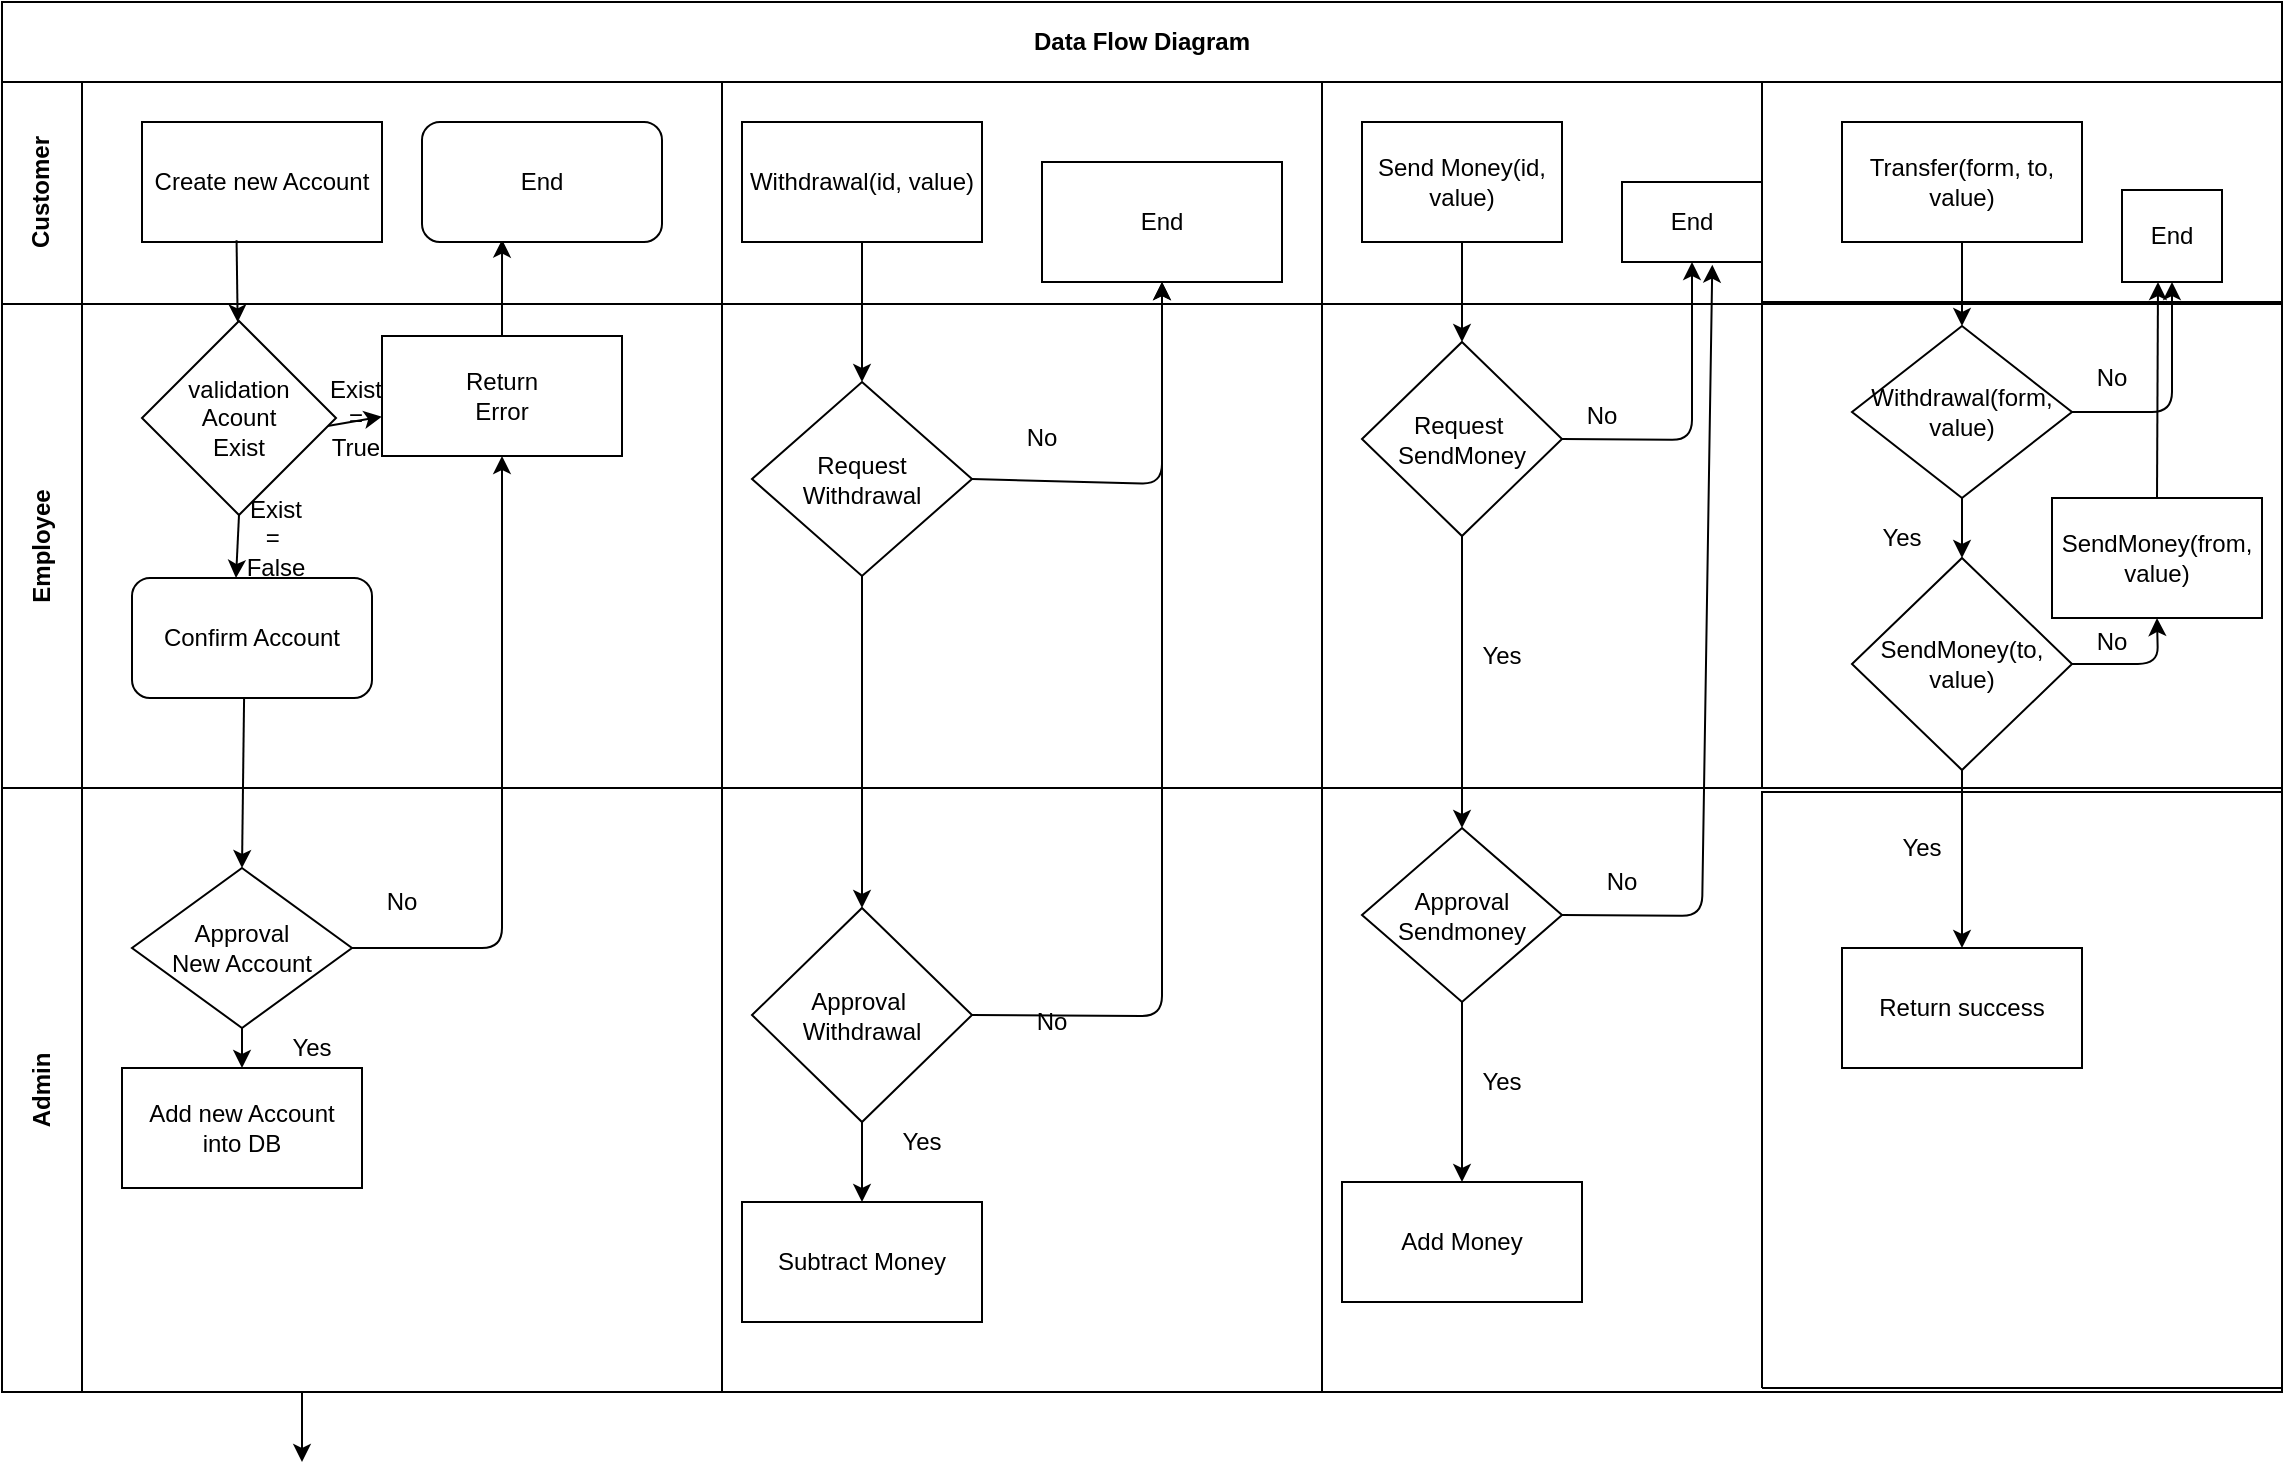 <mxfile version="13.7.9" type="device"><diagram id="kgpKYQtTHZ0yAKxKKP6v" name="Page-1"><mxGraphModel dx="1603" dy="1053" grid="1" gridSize="10" guides="1" tooltips="1" connect="1" arrows="1" fold="1" page="1" pageScale="1" pageWidth="850" pageHeight="1100" math="0" shadow="0"><root><mxCell id="0"/><mxCell id="1" parent="0"/><mxCell id="hK99xcUvFKVp6IGDmYnQ-59" value="" style="endArrow=classic;html=1;" parent="1" edge="1"><mxGeometry width="50" height="50" relative="1" as="geometry"><mxPoint x="180" y="1400" as="sourcePoint"/><mxPoint x="180" y="1440" as="targetPoint"/></mxGeometry></mxCell><mxCell id="IByXmJMYin4UB-2V6X1B-102" value="" style="swimlane;connectable=0;startSize=0;html=1;whiteSpace=wrap;collapsible=0;recursiveResize=0;expand=0;pointerEvents=0;" vertex="1" parent="1"><mxGeometry x="910" y="720" width="260" height="140" as="geometry"/></mxCell><mxCell id="IByXmJMYin4UB-2V6X1B-103" value="" style="swimlane;connectable=0;startSize=0;html=1;whiteSpace=wrap;collapsible=0;recursiveResize=0;expand=0;pointerEvents=0;" vertex="1" parent="IByXmJMYin4UB-2V6X1B-102"><mxGeometry y="140" width="260" height="250" as="geometry"/></mxCell><mxCell id="IByXmJMYin4UB-2V6X1B-126" value="SendMoney(to, value)" style="rhombus;whiteSpace=wrap;html=1;" vertex="1" parent="IByXmJMYin4UB-2V6X1B-103"><mxGeometry x="45" y="128" width="110" height="106" as="geometry"/></mxCell><mxCell id="IByXmJMYin4UB-2V6X1B-147" value="No" style="text;html=1;strokeColor=none;fillColor=none;align=center;verticalAlign=middle;whiteSpace=wrap;rounded=0;" vertex="1" parent="IByXmJMYin4UB-2V6X1B-103"><mxGeometry x="155" y="28" width="40" height="20" as="geometry"/></mxCell><mxCell id="IByXmJMYin4UB-2V6X1B-148" value="No" style="text;html=1;strokeColor=none;fillColor=none;align=center;verticalAlign=middle;whiteSpace=wrap;rounded=0;" vertex="1" parent="IByXmJMYin4UB-2V6X1B-103"><mxGeometry x="155" y="160" width="40" height="20" as="geometry"/></mxCell><mxCell id="IByXmJMYin4UB-2V6X1B-149" value="Yes" style="text;html=1;strokeColor=none;fillColor=none;align=center;verticalAlign=middle;whiteSpace=wrap;rounded=0;" vertex="1" parent="IByXmJMYin4UB-2V6X1B-103"><mxGeometry x="50" y="108" width="40" height="20" as="geometry"/></mxCell><mxCell id="IByXmJMYin4UB-2V6X1B-124" value="End" style="rounded=0;whiteSpace=wrap;html=1;" vertex="1" parent="IByXmJMYin4UB-2V6X1B-102"><mxGeometry x="180" y="84" width="50" height="46" as="geometry"/></mxCell><mxCell id="IByXmJMYin4UB-2V6X1B-118" value="No" style="text;html=1;strokeColor=none;fillColor=none;align=center;verticalAlign=middle;whiteSpace=wrap;rounded=0;" vertex="1" parent="1"><mxGeometry x="800" y="1170" width="40" height="20" as="geometry"/></mxCell><mxCell id="IByXmJMYin4UB-2V6X1B-139" value="" style="endArrow=classic;html=1;exitX=0;exitY=0.75;exitDx=0;exitDy=0;" edge="1" parent="1" source="hK99xcUvFKVp6IGDmYnQ-51"><mxGeometry width="50" height="50" relative="1" as="geometry"><mxPoint x="220" y="1000" as="sourcePoint"/><mxPoint x="250" y="910" as="targetPoint"/></mxGeometry></mxCell><mxCell id="hK99xcUvFKVp6IGDmYnQ-51" value="Return&lt;br&gt;Error" style="rounded=0;whiteSpace=wrap;html=1;" parent="1" vertex="1"><mxGeometry x="220" y="877" width="120" height="60" as="geometry"/></mxCell><mxCell id="hK99xcUvFKVp6IGDmYnQ-53" value="" style="endArrow=classic;html=1;exitX=0.5;exitY=0;exitDx=0;exitDy=0;entryX=0.334;entryY=0.98;entryDx=0;entryDy=0;entryPerimeter=0;" parent="1" source="hK99xcUvFKVp6IGDmYnQ-51" target="hK99xcUvFKVp6IGDmYnQ-52" edge="1"><mxGeometry width="50" height="50" relative="1" as="geometry"><mxPoint x="340" y="900" as="sourcePoint"/><mxPoint x="390" y="850" as="targetPoint"/><Array as="points"><mxPoint x="280" y="840"/></Array></mxGeometry></mxCell><mxCell id="IByXmJMYin4UB-2V6X1B-141" value="" style="endArrow=classic;html=1;exitX=0;exitY=0.75;exitDx=0;exitDy=0;" edge="1" parent="1" source="hK99xcUvFKVp6IGDmYnQ-54" target="hK99xcUvFKVp6IGDmYnQ-51"><mxGeometry width="50" height="50" relative="1" as="geometry"><mxPoint x="167" y="902" as="sourcePoint"/><mxPoint x="250" y="910" as="targetPoint"/></mxGeometry></mxCell><mxCell id="hK99xcUvFKVp6IGDmYnQ-18" value="Data Flow Diagram" style="shape=table;childLayout=tableLayout;rowLines=0;columnLines=0;startSize=40;html=1;whiteSpace=wrap;collapsible=0;recursiveResize=0;expand=0;pointerEvents=0;fontStyle=1;align=center;" parent="1" vertex="1"><mxGeometry x="30" y="710" width="1140" height="695" as="geometry"/></mxCell><mxCell id="hK99xcUvFKVp6IGDmYnQ-23" value="Customer" style="swimlane;horizontal=0;points=[[0,0.5],[1,0.5]];portConstraint=eastwest;startSize=40;html=1;whiteSpace=wrap;collapsible=0;recursiveResize=0;expand=0;pointerEvents=0;" parent="hK99xcUvFKVp6IGDmYnQ-18" vertex="1"><mxGeometry y="40" width="1140" height="111" as="geometry"/></mxCell><mxCell id="hK99xcUvFKVp6IGDmYnQ-24" value="" style="swimlane;connectable=0;startSize=0;html=1;whiteSpace=wrap;collapsible=0;recursiveResize=0;expand=0;pointerEvents=0;" parent="hK99xcUvFKVp6IGDmYnQ-23" vertex="1"><mxGeometry x="40" width="320" height="111" as="geometry"/></mxCell><mxCell id="hK99xcUvFKVp6IGDmYnQ-52" value="End" style="rounded=1;whiteSpace=wrap;html=1;" parent="hK99xcUvFKVp6IGDmYnQ-24" vertex="1"><mxGeometry x="170" y="20" width="120" height="60" as="geometry"/></mxCell><mxCell id="hK99xcUvFKVp6IGDmYnQ-44" value="Create new Account" style="rounded=0;whiteSpace=wrap;html=1;" parent="hK99xcUvFKVp6IGDmYnQ-24" vertex="1"><mxGeometry x="30" y="20" width="120" height="60" as="geometry"/></mxCell><mxCell id="hK99xcUvFKVp6IGDmYnQ-25" value="" style="swimlane;connectable=0;startSize=0;html=1;whiteSpace=wrap;collapsible=0;recursiveResize=0;expand=0;pointerEvents=0;" parent="hK99xcUvFKVp6IGDmYnQ-23" vertex="1"><mxGeometry x="360" width="300" height="111" as="geometry"/></mxCell><mxCell id="IByXmJMYin4UB-2V6X1B-2" value="End" style="rounded=0;whiteSpace=wrap;html=1;" vertex="1" parent="hK99xcUvFKVp6IGDmYnQ-25"><mxGeometry x="160" y="40" width="120" height="60" as="geometry"/></mxCell><mxCell id="_vErMAcSnIUSwxJVsm_N-2" value="Withdrawal(id, value)" style="rounded=0;whiteSpace=wrap;html=1;" parent="hK99xcUvFKVp6IGDmYnQ-25" vertex="1"><mxGeometry x="10" y="20" width="120" height="60" as="geometry"/></mxCell><mxCell id="hK99xcUvFKVp6IGDmYnQ-26" value="" style="swimlane;connectable=0;startSize=0;html=1;whiteSpace=wrap;collapsible=0;recursiveResize=0;expand=0;pointerEvents=0;" parent="hK99xcUvFKVp6IGDmYnQ-23" vertex="1"><mxGeometry x="660" width="480" height="111" as="geometry"/></mxCell><mxCell id="IByXmJMYin4UB-2V6X1B-123" value="Transfer(form, to, value)" style="rounded=0;whiteSpace=wrap;html=1;" vertex="1" parent="hK99xcUvFKVp6IGDmYnQ-26"><mxGeometry x="260" y="20" width="120" height="60" as="geometry"/></mxCell><mxCell id="IByXmJMYin4UB-2V6X1B-108" value="Send Money(id, value)" style="rounded=0;whiteSpace=wrap;html=1;" vertex="1" parent="hK99xcUvFKVp6IGDmYnQ-26"><mxGeometry x="20" y="20" width="100" height="60" as="geometry"/></mxCell><mxCell id="IByXmJMYin4UB-2V6X1B-112" value="End" style="rounded=0;whiteSpace=wrap;html=1;" vertex="1" parent="hK99xcUvFKVp6IGDmYnQ-26"><mxGeometry x="150" y="50" width="70" height="40" as="geometry"/></mxCell><mxCell id="hK99xcUvFKVp6IGDmYnQ-27" value="Employee" style="swimlane;horizontal=0;points=[[0,0.5],[1,0.5]];portConstraint=eastwest;startSize=40;html=1;whiteSpace=wrap;collapsible=0;recursiveResize=0;expand=0;pointerEvents=0;" parent="hK99xcUvFKVp6IGDmYnQ-18" vertex="1"><mxGeometry y="151" width="1140" height="242" as="geometry"/></mxCell><mxCell id="hK99xcUvFKVp6IGDmYnQ-28" value="" style="swimlane;connectable=0;startSize=0;html=1;whiteSpace=wrap;collapsible=0;recursiveResize=0;expand=0;pointerEvents=0;" parent="hK99xcUvFKVp6IGDmYnQ-27" vertex="1"><mxGeometry x="40" width="320" height="242" as="geometry"/></mxCell><mxCell id="hK99xcUvFKVp6IGDmYnQ-47" value="validation&lt;br&gt;Acount&lt;br&gt;Exist" style="rhombus;whiteSpace=wrap;html=1;" parent="hK99xcUvFKVp6IGDmYnQ-28" vertex="1"><mxGeometry x="30" y="8.5" width="97" height="97" as="geometry"/></mxCell><mxCell id="hK99xcUvFKVp6IGDmYnQ-54" value="Exist&lt;br&gt;=&lt;br&gt;True" style="text;html=1;strokeColor=none;fillColor=none;align=center;verticalAlign=middle;whiteSpace=wrap;rounded=0;" parent="hK99xcUvFKVp6IGDmYnQ-28" vertex="1"><mxGeometry x="117" y="47" width="40" height="20" as="geometry"/></mxCell><mxCell id="hK99xcUvFKVp6IGDmYnQ-48" value="" style="endArrow=classic;html=1;exitX=0.5;exitY=1;exitDx=0;exitDy=0;" parent="hK99xcUvFKVp6IGDmYnQ-28" source="hK99xcUvFKVp6IGDmYnQ-47" edge="1"><mxGeometry width="50" height="50" relative="1" as="geometry"><mxPoint x="290" y="57" as="sourcePoint"/><mxPoint x="77" y="137.0" as="targetPoint"/></mxGeometry></mxCell><mxCell id="hK99xcUvFKVp6IGDmYnQ-55" value="Exist =&amp;nbsp; False" style="text;html=1;strokeColor=none;fillColor=none;align=center;verticalAlign=middle;whiteSpace=wrap;rounded=0;" parent="hK99xcUvFKVp6IGDmYnQ-28" vertex="1"><mxGeometry x="77" y="107" width="40" height="20" as="geometry"/></mxCell><mxCell id="hK99xcUvFKVp6IGDmYnQ-56" value="Confirm Account" style="rounded=1;whiteSpace=wrap;html=1;" parent="hK99xcUvFKVp6IGDmYnQ-28" vertex="1"><mxGeometry x="25" y="137" width="120" height="60" as="geometry"/></mxCell><mxCell id="hK99xcUvFKVp6IGDmYnQ-29" value="" style="swimlane;connectable=0;startSize=0;html=1;whiteSpace=wrap;collapsible=0;recursiveResize=0;expand=0;pointerEvents=0;" parent="hK99xcUvFKVp6IGDmYnQ-27" vertex="1"><mxGeometry x="360" width="300" height="242" as="geometry"/></mxCell><mxCell id="IByXmJMYin4UB-2V6X1B-58" value="No" style="text;html=1;strokeColor=none;fillColor=none;align=center;verticalAlign=middle;whiteSpace=wrap;rounded=0;" vertex="1" parent="hK99xcUvFKVp6IGDmYnQ-29"><mxGeometry x="140" y="57" width="40" height="20" as="geometry"/></mxCell><mxCell id="IByXmJMYin4UB-2V6X1B-10" value="Request&lt;br&gt;Withdrawal" style="rhombus;whiteSpace=wrap;html=1;" vertex="1" parent="hK99xcUvFKVp6IGDmYnQ-29"><mxGeometry x="15" y="39" width="110" height="97" as="geometry"/></mxCell><mxCell id="hK99xcUvFKVp6IGDmYnQ-30" value="" style="swimlane;connectable=0;startSize=0;html=1;whiteSpace=wrap;collapsible=0;recursiveResize=0;expand=0;pointerEvents=0;" parent="hK99xcUvFKVp6IGDmYnQ-27" vertex="1"><mxGeometry x="660" width="480" height="242" as="geometry"/></mxCell><mxCell id="IByXmJMYin4UB-2V6X1B-109" value="Request&amp;nbsp;&lt;br&gt;SendMoney" style="rhombus;whiteSpace=wrap;html=1;" vertex="1" parent="hK99xcUvFKVp6IGDmYnQ-30"><mxGeometry x="20" y="19" width="100" height="97" as="geometry"/></mxCell><mxCell id="IByXmJMYin4UB-2V6X1B-125" value="Withdrawal(form, value)" style="rhombus;whiteSpace=wrap;html=1;" vertex="1" parent="hK99xcUvFKVp6IGDmYnQ-30"><mxGeometry x="265" y="11" width="110" height="86" as="geometry"/></mxCell><mxCell id="IByXmJMYin4UB-2V6X1B-119" value="No" style="text;html=1;strokeColor=none;fillColor=none;align=center;verticalAlign=middle;whiteSpace=wrap;rounded=0;" vertex="1" parent="hK99xcUvFKVp6IGDmYnQ-30"><mxGeometry x="120" y="46" width="40" height="20" as="geometry"/></mxCell><mxCell id="IByXmJMYin4UB-2V6X1B-135" value="SendMoney(from, value)" style="rounded=0;whiteSpace=wrap;html=1;" vertex="1" parent="hK99xcUvFKVp6IGDmYnQ-30"><mxGeometry x="365" y="97" width="105" height="60" as="geometry"/></mxCell><mxCell id="IByXmJMYin4UB-2V6X1B-120" value="Yes" style="text;html=1;strokeColor=none;fillColor=none;align=center;verticalAlign=middle;whiteSpace=wrap;rounded=0;" vertex="1" parent="hK99xcUvFKVp6IGDmYnQ-30"><mxGeometry x="70" y="166" width="40" height="20" as="geometry"/></mxCell><mxCell id="hK99xcUvFKVp6IGDmYnQ-19" value="Admin" style="swimlane;horizontal=0;points=[[0,0.5],[1,0.5]];portConstraint=eastwest;startSize=40;html=1;whiteSpace=wrap;collapsible=0;recursiveResize=0;expand=0;pointerEvents=0;fontStyle=1" parent="hK99xcUvFKVp6IGDmYnQ-18" vertex="1"><mxGeometry y="393" width="1140" height="302" as="geometry"/></mxCell><mxCell id="hK99xcUvFKVp6IGDmYnQ-20" value="" style="swimlane;connectable=0;startSize=403;html=1;whiteSpace=wrap;collapsible=0;recursiveResize=0;expand=0;pointerEvents=0;" parent="hK99xcUvFKVp6IGDmYnQ-19" vertex="1"><mxGeometry x="40" width="320" height="302" as="geometry"/></mxCell><mxCell id="hK99xcUvFKVp6IGDmYnQ-60" value="No" style="text;html=1;strokeColor=none;fillColor=none;align=center;verticalAlign=middle;whiteSpace=wrap;rounded=0;" parent="hK99xcUvFKVp6IGDmYnQ-20" vertex="1"><mxGeometry x="140" y="47" width="40" height="20" as="geometry"/></mxCell><mxCell id="hK99xcUvFKVp6IGDmYnQ-58" value="Approval&lt;br&gt;New Account" style="rhombus;whiteSpace=wrap;html=1;" parent="hK99xcUvFKVp6IGDmYnQ-20" vertex="1"><mxGeometry x="25" y="40" width="110" height="80" as="geometry"/></mxCell><mxCell id="_vErMAcSnIUSwxJVsm_N-1" value="Yes" style="text;html=1;strokeColor=none;fillColor=none;align=center;verticalAlign=middle;whiteSpace=wrap;rounded=0;" parent="hK99xcUvFKVp6IGDmYnQ-20" vertex="1"><mxGeometry x="95" y="120" width="40" height="20" as="geometry"/></mxCell><mxCell id="hK99xcUvFKVp6IGDmYnQ-64" value="Add new Account &lt;br&gt;into DB" style="rounded=0;whiteSpace=wrap;html=1;" parent="hK99xcUvFKVp6IGDmYnQ-20" vertex="1"><mxGeometry x="20" y="140" width="120" height="60" as="geometry"/></mxCell><mxCell id="IByXmJMYin4UB-2V6X1B-4" value="" style="endArrow=classic;html=1;exitX=0.5;exitY=1;exitDx=0;exitDy=0;" edge="1" parent="hK99xcUvFKVp6IGDmYnQ-20" source="hK99xcUvFKVp6IGDmYnQ-58" target="hK99xcUvFKVp6IGDmYnQ-64"><mxGeometry width="50" height="50" relative="1" as="geometry"><mxPoint x="150" y="-110" as="sourcePoint"/><mxPoint x="200" y="-160" as="targetPoint"/></mxGeometry></mxCell><mxCell id="hK99xcUvFKVp6IGDmYnQ-21" value="" style="swimlane;connectable=0;startSize=371;html=1;whiteSpace=wrap;collapsible=0;recursiveResize=0;expand=0;pointerEvents=0;" parent="hK99xcUvFKVp6IGDmYnQ-19" vertex="1"><mxGeometry x="360" width="300" height="302" as="geometry"/></mxCell><mxCell id="IByXmJMYin4UB-2V6X1B-12" value="Approval&amp;nbsp;&lt;br&gt;Withdrawal" style="rhombus;whiteSpace=wrap;html=1;" vertex="1" parent="hK99xcUvFKVp6IGDmYnQ-21"><mxGeometry x="15" y="60" width="110" height="107" as="geometry"/></mxCell><mxCell id="IByXmJMYin4UB-2V6X1B-59" value="No" style="text;html=1;strokeColor=none;fillColor=none;align=center;verticalAlign=middle;whiteSpace=wrap;rounded=0;" vertex="1" parent="hK99xcUvFKVp6IGDmYnQ-21"><mxGeometry x="145" y="107" width="40" height="20" as="geometry"/></mxCell><mxCell id="IByXmJMYin4UB-2V6X1B-15" value="" style="endArrow=classic;html=1;exitX=0.5;exitY=1;exitDx=0;exitDy=0;entryX=0.5;entryY=0;entryDx=0;entryDy=0;" edge="1" parent="hK99xcUvFKVp6IGDmYnQ-21" source="IByXmJMYin4UB-2V6X1B-12" target="IByXmJMYin4UB-2V6X1B-14"><mxGeometry width="50" height="50" relative="1" as="geometry"><mxPoint y="187" as="sourcePoint"/><mxPoint x="50" y="137" as="targetPoint"/></mxGeometry></mxCell><mxCell id="IByXmJMYin4UB-2V6X1B-60" value="Yes" style="text;html=1;strokeColor=none;fillColor=none;align=center;verticalAlign=middle;whiteSpace=wrap;rounded=0;" vertex="1" parent="hK99xcUvFKVp6IGDmYnQ-21"><mxGeometry x="80" y="167" width="40" height="20" as="geometry"/></mxCell><mxCell id="IByXmJMYin4UB-2V6X1B-14" value="Subtract Money" style="rounded=0;whiteSpace=wrap;html=1;" vertex="1" parent="hK99xcUvFKVp6IGDmYnQ-21"><mxGeometry x="10" y="207" width="120" height="60" as="geometry"/></mxCell><mxCell id="hK99xcUvFKVp6IGDmYnQ-22" value="" style="swimlane;connectable=0;startSize=371;html=1;whiteSpace=wrap;collapsible=0;recursiveResize=0;expand=0;pointerEvents=0;" parent="hK99xcUvFKVp6IGDmYnQ-19" vertex="1"><mxGeometry x="660" width="480" height="302" as="geometry"/></mxCell><mxCell id="IByXmJMYin4UB-2V6X1B-117" value="" style="endArrow=classic;html=1;exitX=0.5;exitY=1;exitDx=0;exitDy=0;" edge="1" parent="hK99xcUvFKVp6IGDmYnQ-22" source="IByXmJMYin4UB-2V6X1B-110" target="IByXmJMYin4UB-2V6X1B-111"><mxGeometry width="50" height="50" relative="1" as="geometry"><mxPoint x="120" y="77" as="sourcePoint"/><mxPoint x="170" y="27" as="targetPoint"/></mxGeometry></mxCell><mxCell id="IByXmJMYin4UB-2V6X1B-146" value="No" style="text;html=1;strokeColor=none;fillColor=none;align=center;verticalAlign=middle;whiteSpace=wrap;rounded=0;" vertex="1" parent="hK99xcUvFKVp6IGDmYnQ-22"><mxGeometry x="130" y="37" width="40" height="20" as="geometry"/></mxCell><mxCell id="IByXmJMYin4UB-2V6X1B-110" value="Approval&lt;br&gt;Sendmoney" style="rhombus;whiteSpace=wrap;html=1;" vertex="1" parent="hK99xcUvFKVp6IGDmYnQ-22"><mxGeometry x="20" y="20" width="100" height="87" as="geometry"/></mxCell><mxCell id="IByXmJMYin4UB-2V6X1B-122" value="Yes" style="text;html=1;strokeColor=none;fillColor=none;align=center;verticalAlign=middle;whiteSpace=wrap;rounded=0;" vertex="1" parent="hK99xcUvFKVp6IGDmYnQ-22"><mxGeometry x="70" y="137" width="40" height="20" as="geometry"/></mxCell><mxCell id="IByXmJMYin4UB-2V6X1B-111" value="Add Money" style="rounded=0;whiteSpace=wrap;html=1;" vertex="1" parent="hK99xcUvFKVp6IGDmYnQ-22"><mxGeometry x="10" y="197" width="120" height="60" as="geometry"/></mxCell><mxCell id="IByXmJMYin4UB-2V6X1B-104" value="" style="swimlane;connectable=0;startSize=371;html=1;whiteSpace=wrap;collapsible=0;recursiveResize=0;expand=0;pointerEvents=0;" vertex="1" parent="hK99xcUvFKVp6IGDmYnQ-22"><mxGeometry x="220" y="2" width="260" height="298" as="geometry"/></mxCell><mxCell id="IByXmJMYin4UB-2V6X1B-150" value="Yes" style="text;html=1;strokeColor=none;fillColor=none;align=center;verticalAlign=middle;whiteSpace=wrap;rounded=0;" vertex="1" parent="IByXmJMYin4UB-2V6X1B-104"><mxGeometry x="60" y="18" width="40" height="20" as="geometry"/></mxCell><mxCell id="IByXmJMYin4UB-2V6X1B-132" value="Return success" style="rounded=0;whiteSpace=wrap;html=1;" vertex="1" parent="IByXmJMYin4UB-2V6X1B-104"><mxGeometry x="40" y="78" width="120" height="60" as="geometry"/></mxCell><mxCell id="hK99xcUvFKVp6IGDmYnQ-46" value="" style="endArrow=classic;html=1;exitX=0.394;exitY=0.986;exitDx=0;exitDy=0;exitPerimeter=0;" parent="hK99xcUvFKVp6IGDmYnQ-18" source="hK99xcUvFKVp6IGDmYnQ-44" target="hK99xcUvFKVp6IGDmYnQ-47" edge="1"><mxGeometry width="50" height="50" relative="1" as="geometry"><mxPoint x="330" y="240" as="sourcePoint"/><mxPoint x="117" y="200" as="targetPoint"/></mxGeometry></mxCell><mxCell id="IByXmJMYin4UB-2V6X1B-7" value="" style="endArrow=classic;html=1;exitX=0.5;exitY=1;exitDx=0;exitDy=0;entryX=0.5;entryY=0;entryDx=0;entryDy=0;" edge="1" parent="hK99xcUvFKVp6IGDmYnQ-18" source="_vErMAcSnIUSwxJVsm_N-2" target="IByXmJMYin4UB-2V6X1B-10"><mxGeometry width="50" height="50" relative="1" as="geometry"><mxPoint x="360" y="320" as="sourcePoint"/><mxPoint x="430" y="201" as="targetPoint"/></mxGeometry></mxCell><mxCell id="IByXmJMYin4UB-2V6X1B-11" value="" style="endArrow=classic;html=1;exitX=1;exitY=0.5;exitDx=0;exitDy=0;entryX=0.5;entryY=1;entryDx=0;entryDy=0;" edge="1" parent="hK99xcUvFKVp6IGDmYnQ-18" source="IByXmJMYin4UB-2V6X1B-10" target="IByXmJMYin4UB-2V6X1B-2"><mxGeometry width="50" height="50" relative="1" as="geometry"><mxPoint x="360" y="310" as="sourcePoint"/><mxPoint x="410" y="260" as="targetPoint"/><Array as="points"><mxPoint x="580" y="241"/></Array></mxGeometry></mxCell><mxCell id="IByXmJMYin4UB-2V6X1B-13" value="" style="endArrow=classic;html=1;exitX=0.5;exitY=1;exitDx=0;exitDy=0;entryX=0.5;entryY=0;entryDx=0;entryDy=0;" edge="1" parent="hK99xcUvFKVp6IGDmYnQ-18" source="IByXmJMYin4UB-2V6X1B-10" target="IByXmJMYin4UB-2V6X1B-12"><mxGeometry width="50" height="50" relative="1" as="geometry"><mxPoint x="360" y="500" as="sourcePoint"/><mxPoint x="410" y="450" as="targetPoint"/></mxGeometry></mxCell><mxCell id="IByXmJMYin4UB-2V6X1B-16" value="" style="endArrow=classic;html=1;exitX=1;exitY=0.5;exitDx=0;exitDy=0;entryX=0.5;entryY=1;entryDx=0;entryDy=0;" edge="1" parent="hK99xcUvFKVp6IGDmYnQ-18" source="IByXmJMYin4UB-2V6X1B-12" target="IByXmJMYin4UB-2V6X1B-2"><mxGeometry width="50" height="50" relative="1" as="geometry"><mxPoint x="360" y="400" as="sourcePoint"/><mxPoint x="440" y="350" as="targetPoint"/><Array as="points"><mxPoint x="580" y="507"/></Array></mxGeometry></mxCell><mxCell id="IByXmJMYin4UB-2V6X1B-113" value="" style="endArrow=classic;html=1;exitX=0.5;exitY=1;exitDx=0;exitDy=0;entryX=0.5;entryY=0;entryDx=0;entryDy=0;" edge="1" parent="hK99xcUvFKVp6IGDmYnQ-18" source="IByXmJMYin4UB-2V6X1B-108" target="IByXmJMYin4UB-2V6X1B-109"><mxGeometry width="50" height="50" relative="1" as="geometry"><mxPoint x="780" y="360" as="sourcePoint"/><mxPoint x="830" y="310" as="targetPoint"/></mxGeometry></mxCell><mxCell id="IByXmJMYin4UB-2V6X1B-114" value="" style="endArrow=classic;html=1;exitX=1;exitY=0.5;exitDx=0;exitDy=0;entryX=0.5;entryY=1;entryDx=0;entryDy=0;" edge="1" parent="hK99xcUvFKVp6IGDmYnQ-18" source="IByXmJMYin4UB-2V6X1B-109" target="IByXmJMYin4UB-2V6X1B-112"><mxGeometry width="50" height="50" relative="1" as="geometry"><mxPoint x="780" y="360" as="sourcePoint"/><mxPoint x="830" y="310" as="targetPoint"/><Array as="points"><mxPoint x="845" y="219"/></Array></mxGeometry></mxCell><mxCell id="IByXmJMYin4UB-2V6X1B-115" value="" style="endArrow=classic;html=1;exitX=0.5;exitY=1;exitDx=0;exitDy=0;entryX=0.5;entryY=0;entryDx=0;entryDy=0;" edge="1" parent="hK99xcUvFKVp6IGDmYnQ-18" source="IByXmJMYin4UB-2V6X1B-109" target="IByXmJMYin4UB-2V6X1B-110"><mxGeometry width="50" height="50" relative="1" as="geometry"><mxPoint x="780" y="360" as="sourcePoint"/><mxPoint x="830" y="310" as="targetPoint"/></mxGeometry></mxCell><mxCell id="IByXmJMYin4UB-2V6X1B-128" value="" style="endArrow=classic;html=1;exitX=0.5;exitY=1;exitDx=0;exitDy=0;entryX=0.5;entryY=0;entryDx=0;entryDy=0;" edge="1" parent="hK99xcUvFKVp6IGDmYnQ-18" source="IByXmJMYin4UB-2V6X1B-123" target="IByXmJMYin4UB-2V6X1B-125"><mxGeometry width="50" height="50" relative="1" as="geometry"><mxPoint x="1000" y="300" as="sourcePoint"/><mxPoint x="1050" y="250" as="targetPoint"/></mxGeometry></mxCell><mxCell id="IByXmJMYin4UB-2V6X1B-142" value="" style="endArrow=classic;html=1;exitX=0.467;exitY=1.002;exitDx=0;exitDy=0;exitPerimeter=0;entryX=0.5;entryY=0;entryDx=0;entryDy=0;" edge="1" parent="hK99xcUvFKVp6IGDmYnQ-18" source="hK99xcUvFKVp6IGDmYnQ-56" target="hK99xcUvFKVp6IGDmYnQ-58"><mxGeometry width="50" height="50" relative="1" as="geometry"><mxPoint x="140" y="390" as="sourcePoint"/><mxPoint x="190" y="340" as="targetPoint"/></mxGeometry></mxCell><mxCell id="IByXmJMYin4UB-2V6X1B-145" value="" style="endArrow=classic;html=1;exitX=1;exitY=0.5;exitDx=0;exitDy=0;entryX=0.645;entryY=1.034;entryDx=0;entryDy=0;entryPerimeter=0;" edge="1" parent="hK99xcUvFKVp6IGDmYnQ-18" source="IByXmJMYin4UB-2V6X1B-110" target="IByXmJMYin4UB-2V6X1B-112"><mxGeometry width="50" height="50" relative="1" as="geometry"><mxPoint x="610" y="300" as="sourcePoint"/><mxPoint x="850" y="160" as="targetPoint"/><Array as="points"><mxPoint x="850" y="457"/></Array></mxGeometry></mxCell><mxCell id="IByXmJMYin4UB-2V6X1B-143" value="" style="endArrow=classic;html=1;exitX=1;exitY=0.5;exitDx=0;exitDy=0;entryX=0.5;entryY=1;entryDx=0;entryDy=0;" edge="1" parent="1" source="hK99xcUvFKVp6IGDmYnQ-58" target="hK99xcUvFKVp6IGDmYnQ-51"><mxGeometry width="50" height="50" relative="1" as="geometry"><mxPoint x="160" y="1120" as="sourcePoint"/><mxPoint x="210" y="1070" as="targetPoint"/><Array as="points"><mxPoint x="280" y="1183"/></Array></mxGeometry></mxCell><mxCell id="IByXmJMYin4UB-2V6X1B-137" value="" style="endArrow=classic;html=1;exitX=1;exitY=0.5;exitDx=0;exitDy=0;entryX=0.5;entryY=1;entryDx=0;entryDy=0;" edge="1" parent="1" source="IByXmJMYin4UB-2V6X1B-126" target="IByXmJMYin4UB-2V6X1B-135"><mxGeometry width="50" height="50" relative="1" as="geometry"><mxPoint x="860" y="1031" as="sourcePoint"/><mxPoint x="910" y="981" as="targetPoint"/><Array as="points"><mxPoint x="1108" y="1041"/></Array></mxGeometry></mxCell><mxCell id="IByXmJMYin4UB-2V6X1B-131" value="" style="endArrow=classic;html=1;exitX=0.5;exitY=1;exitDx=0;exitDy=0;entryX=0.5;entryY=0;entryDx=0;entryDy=0;" edge="1" parent="1" source="IByXmJMYin4UB-2V6X1B-126" target="IByXmJMYin4UB-2V6X1B-132"><mxGeometry width="50" height="50" relative="1" as="geometry"><mxPoint x="1030" y="1010" as="sourcePoint"/><mxPoint x="1010" y="1180" as="targetPoint"/></mxGeometry></mxCell><mxCell id="IByXmJMYin4UB-2V6X1B-129" value="" style="endArrow=classic;html=1;entryX=0.5;entryY=0;entryDx=0;entryDy=0;exitX=0.5;exitY=1;exitDx=0;exitDy=0;" edge="1" parent="1" source="IByXmJMYin4UB-2V6X1B-125" target="IByXmJMYin4UB-2V6X1B-126"><mxGeometry width="50" height="50" relative="1" as="geometry"><mxPoint x="990" y="940" as="sourcePoint"/><mxPoint x="1060" y="930" as="targetPoint"/></mxGeometry></mxCell><mxCell id="IByXmJMYin4UB-2V6X1B-127" value="" style="endArrow=classic;html=1;exitX=1;exitY=0.5;exitDx=0;exitDy=0;entryX=0.5;entryY=1;entryDx=0;entryDy=0;" edge="1" parent="1" source="IByXmJMYin4UB-2V6X1B-125" target="IByXmJMYin4UB-2V6X1B-124"><mxGeometry width="50" height="50" relative="1" as="geometry"><mxPoint x="800" y="1110" as="sourcePoint"/><mxPoint x="850" y="1060" as="targetPoint"/><Array as="points"><mxPoint x="1115" y="915"/></Array></mxGeometry></mxCell><mxCell id="IByXmJMYin4UB-2V6X1B-138" value="" style="endArrow=classic;html=1;exitX=0.5;exitY=0;exitDx=0;exitDy=0;" edge="1" parent="1" source="IByXmJMYin4UB-2V6X1B-135"><mxGeometry width="50" height="50" relative="1" as="geometry"><mxPoint x="880" y="1070" as="sourcePoint"/><mxPoint x="1108" y="850" as="targetPoint"/></mxGeometry></mxCell></root></mxGraphModel></diagram></mxfile>